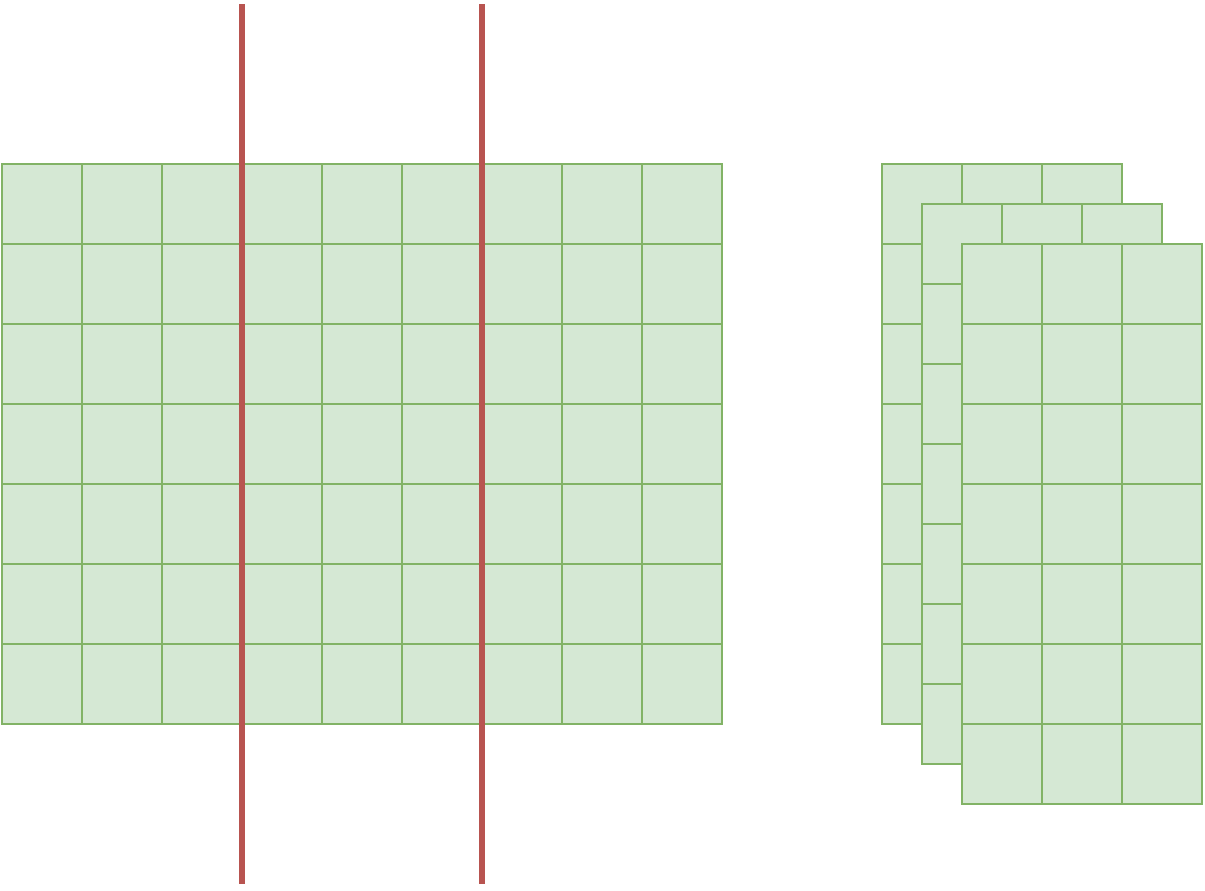 <mxfile version="26.2.2">
  <diagram name="Page-1" id="ZduJSD73S138K6_emRp_">
    <mxGraphModel dx="1044" dy="1726" grid="1" gridSize="10" guides="1" tooltips="1" connect="1" arrows="1" fold="1" page="1" pageScale="1" pageWidth="850" pageHeight="1100" math="0" shadow="0">
      <root>
        <mxCell id="0" />
        <mxCell id="1" parent="0" />
        <mxCell id="lZ6jSgnVuy1HQUr3JMu_-32" value="" style="rounded=0;whiteSpace=wrap;html=1;fillColor=#d5e8d4;strokeColor=#82b366;" parent="1" vertex="1">
          <mxGeometry x="280" y="80" width="40" height="40" as="geometry" />
        </mxCell>
        <mxCell id="lZ6jSgnVuy1HQUr3JMu_-33" value="" style="rounded=0;whiteSpace=wrap;html=1;fillColor=#d5e8d4;strokeColor=#82b366;" parent="1" vertex="1">
          <mxGeometry x="320" y="80" width="40" height="40" as="geometry" />
        </mxCell>
        <mxCell id="lZ6jSgnVuy1HQUr3JMu_-34" value="" style="rounded=0;whiteSpace=wrap;html=1;fillColor=#d5e8d4;strokeColor=#82b366;" parent="1" vertex="1">
          <mxGeometry x="360" y="80" width="40" height="40" as="geometry" />
        </mxCell>
        <mxCell id="lZ6jSgnVuy1HQUr3JMu_-61" value="" style="rounded=0;whiteSpace=wrap;html=1;fillColor=#d5e8d4;strokeColor=#82b366;" parent="1" vertex="1">
          <mxGeometry x="400" y="80" width="40" height="40" as="geometry" />
        </mxCell>
        <mxCell id="lZ6jSgnVuy1HQUr3JMu_-62" value="" style="rounded=0;whiteSpace=wrap;html=1;fillColor=#d5e8d4;strokeColor=#82b366;" parent="1" vertex="1">
          <mxGeometry x="440" y="80" width="40" height="40" as="geometry" />
        </mxCell>
        <mxCell id="lZ6jSgnVuy1HQUr3JMu_-63" value="" style="rounded=0;whiteSpace=wrap;html=1;fillColor=#d5e8d4;strokeColor=#82b366;" parent="1" vertex="1">
          <mxGeometry x="480" y="80" width="40" height="40" as="geometry" />
        </mxCell>
        <mxCell id="lZ6jSgnVuy1HQUr3JMu_-90" value="" style="rounded=0;whiteSpace=wrap;html=1;fillColor=#d5e8d4;strokeColor=#82b366;" parent="1" vertex="1">
          <mxGeometry x="520" y="80" width="40" height="40" as="geometry" />
        </mxCell>
        <mxCell id="lZ6jSgnVuy1HQUr3JMu_-91" value="" style="rounded=0;whiteSpace=wrap;html=1;fillColor=#d5e8d4;strokeColor=#82b366;" parent="1" vertex="1">
          <mxGeometry x="560" y="80" width="40" height="40" as="geometry" />
        </mxCell>
        <mxCell id="lZ6jSgnVuy1HQUr3JMu_-92" value="" style="rounded=0;whiteSpace=wrap;html=1;fillColor=#d5e8d4;strokeColor=#82b366;" parent="1" vertex="1">
          <mxGeometry x="600" y="80" width="40" height="40" as="geometry" />
        </mxCell>
        <mxCell id="lZ6jSgnVuy1HQUr3JMu_-93" value="" style="rounded=0;whiteSpace=wrap;html=1;fillColor=#d5e8d4;strokeColor=#82b366;" parent="1" vertex="1">
          <mxGeometry x="280" y="120" width="40" height="40" as="geometry" />
        </mxCell>
        <mxCell id="lZ6jSgnVuy1HQUr3JMu_-94" value="" style="rounded=0;whiteSpace=wrap;html=1;fillColor=#d5e8d4;strokeColor=#82b366;" parent="1" vertex="1">
          <mxGeometry x="320" y="120" width="40" height="40" as="geometry" />
        </mxCell>
        <mxCell id="lZ6jSgnVuy1HQUr3JMu_-95" value="" style="rounded=0;whiteSpace=wrap;html=1;fillColor=#d5e8d4;strokeColor=#82b366;" parent="1" vertex="1">
          <mxGeometry x="360" y="120" width="40" height="40" as="geometry" />
        </mxCell>
        <mxCell id="lZ6jSgnVuy1HQUr3JMu_-96" value="" style="rounded=0;whiteSpace=wrap;html=1;fillColor=#d5e8d4;strokeColor=#82b366;" parent="1" vertex="1">
          <mxGeometry x="400" y="120" width="40" height="40" as="geometry" />
        </mxCell>
        <mxCell id="lZ6jSgnVuy1HQUr3JMu_-97" value="" style="rounded=0;whiteSpace=wrap;html=1;fillColor=#d5e8d4;strokeColor=#82b366;" parent="1" vertex="1">
          <mxGeometry x="440" y="120" width="40" height="40" as="geometry" />
        </mxCell>
        <mxCell id="lZ6jSgnVuy1HQUr3JMu_-98" value="" style="rounded=0;whiteSpace=wrap;html=1;fillColor=#d5e8d4;strokeColor=#82b366;" parent="1" vertex="1">
          <mxGeometry x="480" y="120" width="40" height="40" as="geometry" />
        </mxCell>
        <mxCell id="lZ6jSgnVuy1HQUr3JMu_-99" value="" style="rounded=0;whiteSpace=wrap;html=1;fillColor=#d5e8d4;strokeColor=#82b366;" parent="1" vertex="1">
          <mxGeometry x="520" y="120" width="40" height="40" as="geometry" />
        </mxCell>
        <mxCell id="lZ6jSgnVuy1HQUr3JMu_-100" value="" style="rounded=0;whiteSpace=wrap;html=1;fillColor=#d5e8d4;strokeColor=#82b366;" parent="1" vertex="1">
          <mxGeometry x="560" y="120" width="40" height="40" as="geometry" />
        </mxCell>
        <mxCell id="lZ6jSgnVuy1HQUr3JMu_-101" value="" style="rounded=0;whiteSpace=wrap;html=1;fillColor=#d5e8d4;strokeColor=#82b366;" parent="1" vertex="1">
          <mxGeometry x="600" y="120" width="40" height="40" as="geometry" />
        </mxCell>
        <mxCell id="lZ6jSgnVuy1HQUr3JMu_-102" value="" style="rounded=0;whiteSpace=wrap;html=1;fillColor=#d5e8d4;strokeColor=#82b366;" parent="1" vertex="1">
          <mxGeometry x="280" y="160" width="40" height="40" as="geometry" />
        </mxCell>
        <mxCell id="lZ6jSgnVuy1HQUr3JMu_-103" value="" style="rounded=0;whiteSpace=wrap;html=1;fillColor=#d5e8d4;strokeColor=#82b366;" parent="1" vertex="1">
          <mxGeometry x="320" y="160" width="40" height="40" as="geometry" />
        </mxCell>
        <mxCell id="lZ6jSgnVuy1HQUr3JMu_-104" value="" style="rounded=0;whiteSpace=wrap;html=1;fillColor=#d5e8d4;strokeColor=#82b366;" parent="1" vertex="1">
          <mxGeometry x="360" y="160" width="40" height="40" as="geometry" />
        </mxCell>
        <mxCell id="lZ6jSgnVuy1HQUr3JMu_-105" value="" style="rounded=0;whiteSpace=wrap;html=1;fillColor=#d5e8d4;strokeColor=#82b366;" parent="1" vertex="1">
          <mxGeometry x="400" y="160" width="40" height="40" as="geometry" />
        </mxCell>
        <mxCell id="lZ6jSgnVuy1HQUr3JMu_-106" value="" style="rounded=0;whiteSpace=wrap;html=1;fillColor=#d5e8d4;strokeColor=#82b366;" parent="1" vertex="1">
          <mxGeometry x="440" y="160" width="40" height="40" as="geometry" />
        </mxCell>
        <mxCell id="lZ6jSgnVuy1HQUr3JMu_-107" value="" style="rounded=0;whiteSpace=wrap;html=1;fillColor=#d5e8d4;strokeColor=#82b366;" parent="1" vertex="1">
          <mxGeometry x="480" y="160" width="40" height="40" as="geometry" />
        </mxCell>
        <mxCell id="lZ6jSgnVuy1HQUr3JMu_-108" value="" style="rounded=0;whiteSpace=wrap;html=1;fillColor=#d5e8d4;strokeColor=#82b366;" parent="1" vertex="1">
          <mxGeometry x="520" y="160" width="40" height="40" as="geometry" />
        </mxCell>
        <mxCell id="lZ6jSgnVuy1HQUr3JMu_-109" value="" style="rounded=0;whiteSpace=wrap;html=1;fillColor=#d5e8d4;strokeColor=#82b366;" parent="1" vertex="1">
          <mxGeometry x="560" y="160" width="40" height="40" as="geometry" />
        </mxCell>
        <mxCell id="lZ6jSgnVuy1HQUr3JMu_-110" value="" style="rounded=0;whiteSpace=wrap;html=1;fillColor=#d5e8d4;strokeColor=#82b366;" parent="1" vertex="1">
          <mxGeometry x="600" y="160" width="40" height="40" as="geometry" />
        </mxCell>
        <mxCell id="lZ6jSgnVuy1HQUr3JMu_-111" value="" style="rounded=0;whiteSpace=wrap;html=1;fillColor=#d5e8d4;strokeColor=#82b366;" parent="1" vertex="1">
          <mxGeometry x="280" y="200" width="40" height="40" as="geometry" />
        </mxCell>
        <mxCell id="lZ6jSgnVuy1HQUr3JMu_-112" value="" style="rounded=0;whiteSpace=wrap;html=1;fillColor=#d5e8d4;strokeColor=#82b366;" parent="1" vertex="1">
          <mxGeometry x="320" y="200" width="40" height="40" as="geometry" />
        </mxCell>
        <mxCell id="lZ6jSgnVuy1HQUr3JMu_-113" value="" style="rounded=0;whiteSpace=wrap;html=1;fillColor=#d5e8d4;strokeColor=#82b366;" parent="1" vertex="1">
          <mxGeometry x="360" y="200" width="40" height="40" as="geometry" />
        </mxCell>
        <mxCell id="lZ6jSgnVuy1HQUr3JMu_-114" value="" style="rounded=0;whiteSpace=wrap;html=1;fillColor=#d5e8d4;strokeColor=#82b366;" parent="1" vertex="1">
          <mxGeometry x="400" y="200" width="40" height="40" as="geometry" />
        </mxCell>
        <mxCell id="lZ6jSgnVuy1HQUr3JMu_-115" value="" style="rounded=0;whiteSpace=wrap;html=1;fillColor=#d5e8d4;strokeColor=#82b366;" parent="1" vertex="1">
          <mxGeometry x="440" y="200" width="40" height="40" as="geometry" />
        </mxCell>
        <mxCell id="lZ6jSgnVuy1HQUr3JMu_-116" value="" style="rounded=0;whiteSpace=wrap;html=1;fillColor=#d5e8d4;strokeColor=#82b366;" parent="1" vertex="1">
          <mxGeometry x="480" y="200" width="40" height="40" as="geometry" />
        </mxCell>
        <mxCell id="lZ6jSgnVuy1HQUr3JMu_-117" value="" style="rounded=0;whiteSpace=wrap;html=1;fillColor=#d5e8d4;strokeColor=#82b366;" parent="1" vertex="1">
          <mxGeometry x="520" y="200" width="40" height="40" as="geometry" />
        </mxCell>
        <mxCell id="lZ6jSgnVuy1HQUr3JMu_-118" value="" style="rounded=0;whiteSpace=wrap;html=1;fillColor=#d5e8d4;strokeColor=#82b366;" parent="1" vertex="1">
          <mxGeometry x="560" y="200" width="40" height="40" as="geometry" />
        </mxCell>
        <mxCell id="lZ6jSgnVuy1HQUr3JMu_-119" value="" style="rounded=0;whiteSpace=wrap;html=1;fillColor=#d5e8d4;strokeColor=#82b366;" parent="1" vertex="1">
          <mxGeometry x="600" y="200" width="40" height="40" as="geometry" />
        </mxCell>
        <mxCell id="lZ6jSgnVuy1HQUr3JMu_-156" value="" style="rounded=0;whiteSpace=wrap;html=1;fillColor=#d5e8d4;strokeColor=#82b366;" parent="1" vertex="1">
          <mxGeometry x="280" y="240" width="40" height="40" as="geometry" />
        </mxCell>
        <mxCell id="lZ6jSgnVuy1HQUr3JMu_-157" value="" style="rounded=0;whiteSpace=wrap;html=1;fillColor=#d5e8d4;strokeColor=#82b366;" parent="1" vertex="1">
          <mxGeometry x="320" y="240" width="40" height="40" as="geometry" />
        </mxCell>
        <mxCell id="lZ6jSgnVuy1HQUr3JMu_-158" value="" style="rounded=0;whiteSpace=wrap;html=1;fillColor=#d5e8d4;strokeColor=#82b366;" parent="1" vertex="1">
          <mxGeometry x="360" y="240" width="40" height="40" as="geometry" />
        </mxCell>
        <mxCell id="lZ6jSgnVuy1HQUr3JMu_-159" value="" style="rounded=0;whiteSpace=wrap;html=1;fillColor=#d5e8d4;strokeColor=#82b366;" parent="1" vertex="1">
          <mxGeometry x="400" y="240" width="40" height="40" as="geometry" />
        </mxCell>
        <mxCell id="lZ6jSgnVuy1HQUr3JMu_-160" value="" style="rounded=0;whiteSpace=wrap;html=1;fillColor=#d5e8d4;strokeColor=#82b366;" parent="1" vertex="1">
          <mxGeometry x="440" y="240" width="40" height="40" as="geometry" />
        </mxCell>
        <mxCell id="lZ6jSgnVuy1HQUr3JMu_-161" value="" style="rounded=0;whiteSpace=wrap;html=1;fillColor=#d5e8d4;strokeColor=#82b366;" parent="1" vertex="1">
          <mxGeometry x="480" y="240" width="40" height="40" as="geometry" />
        </mxCell>
        <mxCell id="lZ6jSgnVuy1HQUr3JMu_-162" value="" style="rounded=0;whiteSpace=wrap;html=1;fillColor=#d5e8d4;strokeColor=#82b366;" parent="1" vertex="1">
          <mxGeometry x="520" y="240" width="40" height="40" as="geometry" />
        </mxCell>
        <mxCell id="lZ6jSgnVuy1HQUr3JMu_-163" value="" style="rounded=0;whiteSpace=wrap;html=1;fillColor=#d5e8d4;strokeColor=#82b366;" parent="1" vertex="1">
          <mxGeometry x="560" y="240" width="40" height="40" as="geometry" />
        </mxCell>
        <mxCell id="lZ6jSgnVuy1HQUr3JMu_-164" value="" style="rounded=0;whiteSpace=wrap;html=1;fillColor=#d5e8d4;strokeColor=#82b366;" parent="1" vertex="1">
          <mxGeometry x="600" y="240" width="40" height="40" as="geometry" />
        </mxCell>
        <mxCell id="lZ6jSgnVuy1HQUr3JMu_-165" value="" style="rounded=0;whiteSpace=wrap;html=1;fillColor=#d5e8d4;strokeColor=#82b366;" parent="1" vertex="1">
          <mxGeometry x="280" y="280" width="40" height="40" as="geometry" />
        </mxCell>
        <mxCell id="lZ6jSgnVuy1HQUr3JMu_-166" value="" style="rounded=0;whiteSpace=wrap;html=1;fillColor=#d5e8d4;strokeColor=#82b366;" parent="1" vertex="1">
          <mxGeometry x="320" y="280" width="40" height="40" as="geometry" />
        </mxCell>
        <mxCell id="lZ6jSgnVuy1HQUr3JMu_-167" value="" style="rounded=0;whiteSpace=wrap;html=1;fillColor=#d5e8d4;strokeColor=#82b366;" parent="1" vertex="1">
          <mxGeometry x="360" y="280" width="40" height="40" as="geometry" />
        </mxCell>
        <mxCell id="lZ6jSgnVuy1HQUr3JMu_-168" value="" style="rounded=0;whiteSpace=wrap;html=1;fillColor=#d5e8d4;strokeColor=#82b366;" parent="1" vertex="1">
          <mxGeometry x="400" y="280" width="40" height="40" as="geometry" />
        </mxCell>
        <mxCell id="lZ6jSgnVuy1HQUr3JMu_-169" value="" style="rounded=0;whiteSpace=wrap;html=1;fillColor=#d5e8d4;strokeColor=#82b366;" parent="1" vertex="1">
          <mxGeometry x="440" y="280" width="40" height="40" as="geometry" />
        </mxCell>
        <mxCell id="lZ6jSgnVuy1HQUr3JMu_-170" value="" style="rounded=0;whiteSpace=wrap;html=1;fillColor=#d5e8d4;strokeColor=#82b366;" parent="1" vertex="1">
          <mxGeometry x="480" y="280" width="40" height="40" as="geometry" />
        </mxCell>
        <mxCell id="lZ6jSgnVuy1HQUr3JMu_-171" value="" style="rounded=0;whiteSpace=wrap;html=1;fillColor=#d5e8d4;strokeColor=#82b366;" parent="1" vertex="1">
          <mxGeometry x="520" y="280" width="40" height="40" as="geometry" />
        </mxCell>
        <mxCell id="lZ6jSgnVuy1HQUr3JMu_-172" value="" style="rounded=0;whiteSpace=wrap;html=1;fillColor=#d5e8d4;strokeColor=#82b366;" parent="1" vertex="1">
          <mxGeometry x="560" y="280" width="40" height="40" as="geometry" />
        </mxCell>
        <mxCell id="lZ6jSgnVuy1HQUr3JMu_-173" value="" style="rounded=0;whiteSpace=wrap;html=1;fillColor=#d5e8d4;strokeColor=#82b366;" parent="1" vertex="1">
          <mxGeometry x="600" y="280" width="40" height="40" as="geometry" />
        </mxCell>
        <mxCell id="lZ6jSgnVuy1HQUr3JMu_-174" value="" style="rounded=0;whiteSpace=wrap;html=1;fillColor=#d5e8d4;strokeColor=#82b366;" parent="1" vertex="1">
          <mxGeometry x="280" y="320" width="40" height="40" as="geometry" />
        </mxCell>
        <mxCell id="lZ6jSgnVuy1HQUr3JMu_-175" value="" style="rounded=0;whiteSpace=wrap;html=1;fillColor=#d5e8d4;strokeColor=#82b366;" parent="1" vertex="1">
          <mxGeometry x="320" y="320" width="40" height="40" as="geometry" />
        </mxCell>
        <mxCell id="lZ6jSgnVuy1HQUr3JMu_-176" value="" style="rounded=0;whiteSpace=wrap;html=1;fillColor=#d5e8d4;strokeColor=#82b366;" parent="1" vertex="1">
          <mxGeometry x="360" y="320" width="40" height="40" as="geometry" />
        </mxCell>
        <mxCell id="lZ6jSgnVuy1HQUr3JMu_-177" value="" style="rounded=0;whiteSpace=wrap;html=1;fillColor=#d5e8d4;strokeColor=#82b366;" parent="1" vertex="1">
          <mxGeometry x="400" y="320" width="40" height="40" as="geometry" />
        </mxCell>
        <mxCell id="lZ6jSgnVuy1HQUr3JMu_-178" value="" style="rounded=0;whiteSpace=wrap;html=1;fillColor=#d5e8d4;strokeColor=#82b366;" parent="1" vertex="1">
          <mxGeometry x="440" y="320" width="40" height="40" as="geometry" />
        </mxCell>
        <mxCell id="lZ6jSgnVuy1HQUr3JMu_-179" value="" style="rounded=0;whiteSpace=wrap;html=1;fillColor=#d5e8d4;strokeColor=#82b366;" parent="1" vertex="1">
          <mxGeometry x="480" y="320" width="40" height="40" as="geometry" />
        </mxCell>
        <mxCell id="lZ6jSgnVuy1HQUr3JMu_-180" value="" style="rounded=0;whiteSpace=wrap;html=1;fillColor=#d5e8d4;strokeColor=#82b366;" parent="1" vertex="1">
          <mxGeometry x="520" y="320" width="40" height="40" as="geometry" />
        </mxCell>
        <mxCell id="lZ6jSgnVuy1HQUr3JMu_-181" value="" style="rounded=0;whiteSpace=wrap;html=1;fillColor=#d5e8d4;strokeColor=#82b366;" parent="1" vertex="1">
          <mxGeometry x="560" y="320" width="40" height="40" as="geometry" />
        </mxCell>
        <mxCell id="lZ6jSgnVuy1HQUr3JMu_-182" value="" style="rounded=0;whiteSpace=wrap;html=1;fillColor=#d5e8d4;strokeColor=#82b366;" parent="1" vertex="1">
          <mxGeometry x="600" y="320" width="40" height="40" as="geometry" />
        </mxCell>
        <mxCell id="_oWtm3LvyHHoC8y_Bjg_-1" value="" style="endArrow=none;html=1;rounded=0;fillColor=#f8cecc;strokeColor=#b85450;strokeWidth=3;" edge="1" parent="1">
          <mxGeometry width="50" height="50" relative="1" as="geometry">
            <mxPoint x="400" y="440" as="sourcePoint" />
            <mxPoint x="400" as="targetPoint" />
          </mxGeometry>
        </mxCell>
        <mxCell id="_oWtm3LvyHHoC8y_Bjg_-2" value="" style="endArrow=none;html=1;rounded=0;fillColor=#f8cecc;strokeColor=#b85450;strokeWidth=3;" edge="1" parent="1">
          <mxGeometry width="50" height="50" relative="1" as="geometry">
            <mxPoint x="520" y="440" as="sourcePoint" />
            <mxPoint x="520" as="targetPoint" />
          </mxGeometry>
        </mxCell>
        <mxCell id="_oWtm3LvyHHoC8y_Bjg_-24" value="" style="group" vertex="1" connectable="0" parent="1">
          <mxGeometry x="720" y="80" width="120" height="280" as="geometry" />
        </mxCell>
        <mxCell id="_oWtm3LvyHHoC8y_Bjg_-3" value="" style="rounded=0;whiteSpace=wrap;html=1;fillColor=#d5e8d4;strokeColor=#82b366;" vertex="1" parent="_oWtm3LvyHHoC8y_Bjg_-24">
          <mxGeometry width="40" height="40" as="geometry" />
        </mxCell>
        <mxCell id="_oWtm3LvyHHoC8y_Bjg_-4" value="" style="rounded=0;whiteSpace=wrap;html=1;fillColor=#d5e8d4;strokeColor=#82b366;" vertex="1" parent="_oWtm3LvyHHoC8y_Bjg_-24">
          <mxGeometry x="40" width="40" height="40" as="geometry" />
        </mxCell>
        <mxCell id="_oWtm3LvyHHoC8y_Bjg_-5" value="" style="rounded=0;whiteSpace=wrap;html=1;fillColor=#d5e8d4;strokeColor=#82b366;" vertex="1" parent="_oWtm3LvyHHoC8y_Bjg_-24">
          <mxGeometry x="80" width="40" height="40" as="geometry" />
        </mxCell>
        <mxCell id="_oWtm3LvyHHoC8y_Bjg_-6" value="" style="rounded=0;whiteSpace=wrap;html=1;fillColor=#d5e8d4;strokeColor=#82b366;" vertex="1" parent="_oWtm3LvyHHoC8y_Bjg_-24">
          <mxGeometry y="40" width="40" height="40" as="geometry" />
        </mxCell>
        <mxCell id="_oWtm3LvyHHoC8y_Bjg_-7" value="" style="rounded=0;whiteSpace=wrap;html=1;fillColor=#d5e8d4;strokeColor=#82b366;" vertex="1" parent="_oWtm3LvyHHoC8y_Bjg_-24">
          <mxGeometry x="40" y="40" width="40" height="40" as="geometry" />
        </mxCell>
        <mxCell id="_oWtm3LvyHHoC8y_Bjg_-8" value="" style="rounded=0;whiteSpace=wrap;html=1;fillColor=#d5e8d4;strokeColor=#82b366;" vertex="1" parent="_oWtm3LvyHHoC8y_Bjg_-24">
          <mxGeometry x="80" y="40" width="40" height="40" as="geometry" />
        </mxCell>
        <mxCell id="_oWtm3LvyHHoC8y_Bjg_-9" value="" style="rounded=0;whiteSpace=wrap;html=1;fillColor=#d5e8d4;strokeColor=#82b366;" vertex="1" parent="_oWtm3LvyHHoC8y_Bjg_-24">
          <mxGeometry y="80" width="40" height="40" as="geometry" />
        </mxCell>
        <mxCell id="_oWtm3LvyHHoC8y_Bjg_-10" value="" style="rounded=0;whiteSpace=wrap;html=1;fillColor=#d5e8d4;strokeColor=#82b366;" vertex="1" parent="_oWtm3LvyHHoC8y_Bjg_-24">
          <mxGeometry x="40" y="80" width="40" height="40" as="geometry" />
        </mxCell>
        <mxCell id="_oWtm3LvyHHoC8y_Bjg_-11" value="" style="rounded=0;whiteSpace=wrap;html=1;fillColor=#d5e8d4;strokeColor=#82b366;" vertex="1" parent="_oWtm3LvyHHoC8y_Bjg_-24">
          <mxGeometry x="80" y="80" width="40" height="40" as="geometry" />
        </mxCell>
        <mxCell id="_oWtm3LvyHHoC8y_Bjg_-12" value="" style="rounded=0;whiteSpace=wrap;html=1;fillColor=#d5e8d4;strokeColor=#82b366;" vertex="1" parent="_oWtm3LvyHHoC8y_Bjg_-24">
          <mxGeometry y="120" width="40" height="40" as="geometry" />
        </mxCell>
        <mxCell id="_oWtm3LvyHHoC8y_Bjg_-13" value="" style="rounded=0;whiteSpace=wrap;html=1;fillColor=#d5e8d4;strokeColor=#82b366;" vertex="1" parent="_oWtm3LvyHHoC8y_Bjg_-24">
          <mxGeometry x="40" y="120" width="40" height="40" as="geometry" />
        </mxCell>
        <mxCell id="_oWtm3LvyHHoC8y_Bjg_-14" value="" style="rounded=0;whiteSpace=wrap;html=1;fillColor=#d5e8d4;strokeColor=#82b366;" vertex="1" parent="_oWtm3LvyHHoC8y_Bjg_-24">
          <mxGeometry x="80" y="120" width="40" height="40" as="geometry" />
        </mxCell>
        <mxCell id="_oWtm3LvyHHoC8y_Bjg_-15" value="" style="rounded=0;whiteSpace=wrap;html=1;fillColor=#d5e8d4;strokeColor=#82b366;" vertex="1" parent="_oWtm3LvyHHoC8y_Bjg_-24">
          <mxGeometry y="160" width="40" height="40" as="geometry" />
        </mxCell>
        <mxCell id="_oWtm3LvyHHoC8y_Bjg_-16" value="" style="rounded=0;whiteSpace=wrap;html=1;fillColor=#d5e8d4;strokeColor=#82b366;" vertex="1" parent="_oWtm3LvyHHoC8y_Bjg_-24">
          <mxGeometry x="40" y="160" width="40" height="40" as="geometry" />
        </mxCell>
        <mxCell id="_oWtm3LvyHHoC8y_Bjg_-17" value="" style="rounded=0;whiteSpace=wrap;html=1;fillColor=#d5e8d4;strokeColor=#82b366;" vertex="1" parent="_oWtm3LvyHHoC8y_Bjg_-24">
          <mxGeometry x="80" y="160" width="40" height="40" as="geometry" />
        </mxCell>
        <mxCell id="_oWtm3LvyHHoC8y_Bjg_-18" value="" style="rounded=0;whiteSpace=wrap;html=1;fillColor=#d5e8d4;strokeColor=#82b366;" vertex="1" parent="_oWtm3LvyHHoC8y_Bjg_-24">
          <mxGeometry y="200" width="40" height="40" as="geometry" />
        </mxCell>
        <mxCell id="_oWtm3LvyHHoC8y_Bjg_-19" value="" style="rounded=0;whiteSpace=wrap;html=1;fillColor=#d5e8d4;strokeColor=#82b366;" vertex="1" parent="_oWtm3LvyHHoC8y_Bjg_-24">
          <mxGeometry x="40" y="200" width="40" height="40" as="geometry" />
        </mxCell>
        <mxCell id="_oWtm3LvyHHoC8y_Bjg_-20" value="" style="rounded=0;whiteSpace=wrap;html=1;fillColor=#d5e8d4;strokeColor=#82b366;" vertex="1" parent="_oWtm3LvyHHoC8y_Bjg_-24">
          <mxGeometry x="80" y="200" width="40" height="40" as="geometry" />
        </mxCell>
        <mxCell id="_oWtm3LvyHHoC8y_Bjg_-21" value="" style="rounded=0;whiteSpace=wrap;html=1;fillColor=#d5e8d4;strokeColor=#82b366;" vertex="1" parent="_oWtm3LvyHHoC8y_Bjg_-24">
          <mxGeometry y="240" width="40" height="40" as="geometry" />
        </mxCell>
        <mxCell id="_oWtm3LvyHHoC8y_Bjg_-22" value="" style="rounded=0;whiteSpace=wrap;html=1;fillColor=#d5e8d4;strokeColor=#82b366;" vertex="1" parent="_oWtm3LvyHHoC8y_Bjg_-24">
          <mxGeometry x="40" y="240" width="40" height="40" as="geometry" />
        </mxCell>
        <mxCell id="_oWtm3LvyHHoC8y_Bjg_-23" value="" style="rounded=0;whiteSpace=wrap;html=1;fillColor=#d5e8d4;strokeColor=#82b366;" vertex="1" parent="_oWtm3LvyHHoC8y_Bjg_-24">
          <mxGeometry x="80" y="240" width="40" height="40" as="geometry" />
        </mxCell>
        <mxCell id="_oWtm3LvyHHoC8y_Bjg_-69" value="" style="group" vertex="1" connectable="0" parent="1">
          <mxGeometry x="740" y="100" width="120" height="280" as="geometry" />
        </mxCell>
        <mxCell id="_oWtm3LvyHHoC8y_Bjg_-70" value="" style="rounded=0;whiteSpace=wrap;html=1;fillColor=#d5e8d4;strokeColor=#82b366;" vertex="1" parent="_oWtm3LvyHHoC8y_Bjg_-69">
          <mxGeometry width="40" height="40" as="geometry" />
        </mxCell>
        <mxCell id="_oWtm3LvyHHoC8y_Bjg_-71" value="" style="rounded=0;whiteSpace=wrap;html=1;fillColor=#d5e8d4;strokeColor=#82b366;" vertex="1" parent="_oWtm3LvyHHoC8y_Bjg_-69">
          <mxGeometry x="40" width="40" height="40" as="geometry" />
        </mxCell>
        <mxCell id="_oWtm3LvyHHoC8y_Bjg_-72" value="" style="rounded=0;whiteSpace=wrap;html=1;fillColor=#d5e8d4;strokeColor=#82b366;" vertex="1" parent="_oWtm3LvyHHoC8y_Bjg_-69">
          <mxGeometry x="80" width="40" height="40" as="geometry" />
        </mxCell>
        <mxCell id="_oWtm3LvyHHoC8y_Bjg_-73" value="" style="rounded=0;whiteSpace=wrap;html=1;fillColor=#d5e8d4;strokeColor=#82b366;" vertex="1" parent="_oWtm3LvyHHoC8y_Bjg_-69">
          <mxGeometry y="40" width="40" height="40" as="geometry" />
        </mxCell>
        <mxCell id="_oWtm3LvyHHoC8y_Bjg_-74" value="" style="rounded=0;whiteSpace=wrap;html=1;fillColor=#d5e8d4;strokeColor=#82b366;" vertex="1" parent="_oWtm3LvyHHoC8y_Bjg_-69">
          <mxGeometry x="40" y="40" width="40" height="40" as="geometry" />
        </mxCell>
        <mxCell id="_oWtm3LvyHHoC8y_Bjg_-75" value="" style="rounded=0;whiteSpace=wrap;html=1;fillColor=#d5e8d4;strokeColor=#82b366;" vertex="1" parent="_oWtm3LvyHHoC8y_Bjg_-69">
          <mxGeometry x="80" y="40" width="40" height="40" as="geometry" />
        </mxCell>
        <mxCell id="_oWtm3LvyHHoC8y_Bjg_-76" value="" style="rounded=0;whiteSpace=wrap;html=1;fillColor=#d5e8d4;strokeColor=#82b366;" vertex="1" parent="_oWtm3LvyHHoC8y_Bjg_-69">
          <mxGeometry y="80" width="40" height="40" as="geometry" />
        </mxCell>
        <mxCell id="_oWtm3LvyHHoC8y_Bjg_-77" value="" style="rounded=0;whiteSpace=wrap;html=1;fillColor=#d5e8d4;strokeColor=#82b366;" vertex="1" parent="_oWtm3LvyHHoC8y_Bjg_-69">
          <mxGeometry x="40" y="80" width="40" height="40" as="geometry" />
        </mxCell>
        <mxCell id="_oWtm3LvyHHoC8y_Bjg_-78" value="" style="rounded=0;whiteSpace=wrap;html=1;fillColor=#d5e8d4;strokeColor=#82b366;" vertex="1" parent="_oWtm3LvyHHoC8y_Bjg_-69">
          <mxGeometry x="80" y="80" width="40" height="40" as="geometry" />
        </mxCell>
        <mxCell id="_oWtm3LvyHHoC8y_Bjg_-79" value="" style="rounded=0;whiteSpace=wrap;html=1;fillColor=#d5e8d4;strokeColor=#82b366;" vertex="1" parent="_oWtm3LvyHHoC8y_Bjg_-69">
          <mxGeometry y="120" width="40" height="40" as="geometry" />
        </mxCell>
        <mxCell id="_oWtm3LvyHHoC8y_Bjg_-80" value="" style="rounded=0;whiteSpace=wrap;html=1;fillColor=#d5e8d4;strokeColor=#82b366;" vertex="1" parent="_oWtm3LvyHHoC8y_Bjg_-69">
          <mxGeometry x="40" y="120" width="40" height="40" as="geometry" />
        </mxCell>
        <mxCell id="_oWtm3LvyHHoC8y_Bjg_-81" value="" style="rounded=0;whiteSpace=wrap;html=1;fillColor=#d5e8d4;strokeColor=#82b366;" vertex="1" parent="_oWtm3LvyHHoC8y_Bjg_-69">
          <mxGeometry x="80" y="120" width="40" height="40" as="geometry" />
        </mxCell>
        <mxCell id="_oWtm3LvyHHoC8y_Bjg_-82" value="" style="rounded=0;whiteSpace=wrap;html=1;fillColor=#d5e8d4;strokeColor=#82b366;" vertex="1" parent="_oWtm3LvyHHoC8y_Bjg_-69">
          <mxGeometry y="160" width="40" height="40" as="geometry" />
        </mxCell>
        <mxCell id="_oWtm3LvyHHoC8y_Bjg_-83" value="" style="rounded=0;whiteSpace=wrap;html=1;fillColor=#d5e8d4;strokeColor=#82b366;" vertex="1" parent="_oWtm3LvyHHoC8y_Bjg_-69">
          <mxGeometry x="40" y="160" width="40" height="40" as="geometry" />
        </mxCell>
        <mxCell id="_oWtm3LvyHHoC8y_Bjg_-84" value="" style="rounded=0;whiteSpace=wrap;html=1;fillColor=#d5e8d4;strokeColor=#82b366;" vertex="1" parent="_oWtm3LvyHHoC8y_Bjg_-69">
          <mxGeometry x="80" y="160" width="40" height="40" as="geometry" />
        </mxCell>
        <mxCell id="_oWtm3LvyHHoC8y_Bjg_-85" value="" style="rounded=0;whiteSpace=wrap;html=1;fillColor=#d5e8d4;strokeColor=#82b366;" vertex="1" parent="_oWtm3LvyHHoC8y_Bjg_-69">
          <mxGeometry y="200" width="40" height="40" as="geometry" />
        </mxCell>
        <mxCell id="_oWtm3LvyHHoC8y_Bjg_-86" value="" style="rounded=0;whiteSpace=wrap;html=1;fillColor=#d5e8d4;strokeColor=#82b366;" vertex="1" parent="_oWtm3LvyHHoC8y_Bjg_-69">
          <mxGeometry x="40" y="200" width="40" height="40" as="geometry" />
        </mxCell>
        <mxCell id="_oWtm3LvyHHoC8y_Bjg_-87" value="" style="rounded=0;whiteSpace=wrap;html=1;fillColor=#d5e8d4;strokeColor=#82b366;" vertex="1" parent="_oWtm3LvyHHoC8y_Bjg_-69">
          <mxGeometry x="80" y="200" width="40" height="40" as="geometry" />
        </mxCell>
        <mxCell id="_oWtm3LvyHHoC8y_Bjg_-88" value="" style="rounded=0;whiteSpace=wrap;html=1;fillColor=#d5e8d4;strokeColor=#82b366;" vertex="1" parent="_oWtm3LvyHHoC8y_Bjg_-69">
          <mxGeometry y="240" width="40" height="40" as="geometry" />
        </mxCell>
        <mxCell id="_oWtm3LvyHHoC8y_Bjg_-89" value="" style="rounded=0;whiteSpace=wrap;html=1;fillColor=#d5e8d4;strokeColor=#82b366;" vertex="1" parent="_oWtm3LvyHHoC8y_Bjg_-69">
          <mxGeometry x="40" y="240" width="40" height="40" as="geometry" />
        </mxCell>
        <mxCell id="_oWtm3LvyHHoC8y_Bjg_-90" value="" style="rounded=0;whiteSpace=wrap;html=1;fillColor=#d5e8d4;strokeColor=#82b366;" vertex="1" parent="_oWtm3LvyHHoC8y_Bjg_-69">
          <mxGeometry x="80" y="240" width="40" height="40" as="geometry" />
        </mxCell>
        <mxCell id="_oWtm3LvyHHoC8y_Bjg_-91" value="" style="group" vertex="1" connectable="0" parent="1">
          <mxGeometry x="740" y="100" width="120" height="280" as="geometry" />
        </mxCell>
        <mxCell id="_oWtm3LvyHHoC8y_Bjg_-92" value="" style="rounded=0;whiteSpace=wrap;html=1;fillColor=#d5e8d4;strokeColor=#82b366;" vertex="1" parent="_oWtm3LvyHHoC8y_Bjg_-91">
          <mxGeometry width="40" height="40" as="geometry" />
        </mxCell>
        <mxCell id="_oWtm3LvyHHoC8y_Bjg_-93" value="" style="rounded=0;whiteSpace=wrap;html=1;fillColor=#d5e8d4;strokeColor=#82b366;" vertex="1" parent="_oWtm3LvyHHoC8y_Bjg_-91">
          <mxGeometry x="40" width="40" height="40" as="geometry" />
        </mxCell>
        <mxCell id="_oWtm3LvyHHoC8y_Bjg_-94" value="" style="rounded=0;whiteSpace=wrap;html=1;fillColor=#d5e8d4;strokeColor=#82b366;" vertex="1" parent="_oWtm3LvyHHoC8y_Bjg_-91">
          <mxGeometry x="80" width="40" height="40" as="geometry" />
        </mxCell>
        <mxCell id="_oWtm3LvyHHoC8y_Bjg_-95" value="" style="rounded=0;whiteSpace=wrap;html=1;fillColor=#d5e8d4;strokeColor=#82b366;" vertex="1" parent="_oWtm3LvyHHoC8y_Bjg_-91">
          <mxGeometry y="40" width="40" height="40" as="geometry" />
        </mxCell>
        <mxCell id="_oWtm3LvyHHoC8y_Bjg_-96" value="" style="rounded=0;whiteSpace=wrap;html=1;fillColor=#d5e8d4;strokeColor=#82b366;" vertex="1" parent="_oWtm3LvyHHoC8y_Bjg_-91">
          <mxGeometry x="40" y="40" width="40" height="40" as="geometry" />
        </mxCell>
        <mxCell id="_oWtm3LvyHHoC8y_Bjg_-97" value="" style="rounded=0;whiteSpace=wrap;html=1;fillColor=#d5e8d4;strokeColor=#82b366;" vertex="1" parent="_oWtm3LvyHHoC8y_Bjg_-91">
          <mxGeometry x="80" y="40" width="40" height="40" as="geometry" />
        </mxCell>
        <mxCell id="_oWtm3LvyHHoC8y_Bjg_-98" value="" style="rounded=0;whiteSpace=wrap;html=1;fillColor=#d5e8d4;strokeColor=#82b366;" vertex="1" parent="_oWtm3LvyHHoC8y_Bjg_-91">
          <mxGeometry y="80" width="40" height="40" as="geometry" />
        </mxCell>
        <mxCell id="_oWtm3LvyHHoC8y_Bjg_-99" value="" style="rounded=0;whiteSpace=wrap;html=1;fillColor=#d5e8d4;strokeColor=#82b366;" vertex="1" parent="_oWtm3LvyHHoC8y_Bjg_-91">
          <mxGeometry x="40" y="80" width="40" height="40" as="geometry" />
        </mxCell>
        <mxCell id="_oWtm3LvyHHoC8y_Bjg_-100" value="" style="rounded=0;whiteSpace=wrap;html=1;fillColor=#d5e8d4;strokeColor=#82b366;" vertex="1" parent="_oWtm3LvyHHoC8y_Bjg_-91">
          <mxGeometry x="80" y="80" width="40" height="40" as="geometry" />
        </mxCell>
        <mxCell id="_oWtm3LvyHHoC8y_Bjg_-101" value="" style="rounded=0;whiteSpace=wrap;html=1;fillColor=#d5e8d4;strokeColor=#82b366;" vertex="1" parent="_oWtm3LvyHHoC8y_Bjg_-91">
          <mxGeometry y="120" width="40" height="40" as="geometry" />
        </mxCell>
        <mxCell id="_oWtm3LvyHHoC8y_Bjg_-102" value="" style="rounded=0;whiteSpace=wrap;html=1;fillColor=#d5e8d4;strokeColor=#82b366;" vertex="1" parent="_oWtm3LvyHHoC8y_Bjg_-91">
          <mxGeometry x="40" y="120" width="40" height="40" as="geometry" />
        </mxCell>
        <mxCell id="_oWtm3LvyHHoC8y_Bjg_-103" value="" style="rounded=0;whiteSpace=wrap;html=1;fillColor=#d5e8d4;strokeColor=#82b366;" vertex="1" parent="_oWtm3LvyHHoC8y_Bjg_-91">
          <mxGeometry x="80" y="120" width="40" height="40" as="geometry" />
        </mxCell>
        <mxCell id="_oWtm3LvyHHoC8y_Bjg_-104" value="" style="rounded=0;whiteSpace=wrap;html=1;fillColor=#d5e8d4;strokeColor=#82b366;" vertex="1" parent="_oWtm3LvyHHoC8y_Bjg_-91">
          <mxGeometry y="160" width="40" height="40" as="geometry" />
        </mxCell>
        <mxCell id="_oWtm3LvyHHoC8y_Bjg_-105" value="" style="rounded=0;whiteSpace=wrap;html=1;fillColor=#d5e8d4;strokeColor=#82b366;" vertex="1" parent="_oWtm3LvyHHoC8y_Bjg_-91">
          <mxGeometry x="40" y="160" width="40" height="40" as="geometry" />
        </mxCell>
        <mxCell id="_oWtm3LvyHHoC8y_Bjg_-106" value="" style="rounded=0;whiteSpace=wrap;html=1;fillColor=#d5e8d4;strokeColor=#82b366;" vertex="1" parent="_oWtm3LvyHHoC8y_Bjg_-91">
          <mxGeometry x="80" y="160" width="40" height="40" as="geometry" />
        </mxCell>
        <mxCell id="_oWtm3LvyHHoC8y_Bjg_-107" value="" style="rounded=0;whiteSpace=wrap;html=1;fillColor=#d5e8d4;strokeColor=#82b366;" vertex="1" parent="_oWtm3LvyHHoC8y_Bjg_-91">
          <mxGeometry y="200" width="40" height="40" as="geometry" />
        </mxCell>
        <mxCell id="_oWtm3LvyHHoC8y_Bjg_-108" value="" style="rounded=0;whiteSpace=wrap;html=1;fillColor=#d5e8d4;strokeColor=#82b366;" vertex="1" parent="_oWtm3LvyHHoC8y_Bjg_-91">
          <mxGeometry x="40" y="200" width="40" height="40" as="geometry" />
        </mxCell>
        <mxCell id="_oWtm3LvyHHoC8y_Bjg_-109" value="" style="rounded=0;whiteSpace=wrap;html=1;fillColor=#d5e8d4;strokeColor=#82b366;" vertex="1" parent="_oWtm3LvyHHoC8y_Bjg_-91">
          <mxGeometry x="80" y="200" width="40" height="40" as="geometry" />
        </mxCell>
        <mxCell id="_oWtm3LvyHHoC8y_Bjg_-110" value="" style="rounded=0;whiteSpace=wrap;html=1;fillColor=#d5e8d4;strokeColor=#82b366;" vertex="1" parent="_oWtm3LvyHHoC8y_Bjg_-91">
          <mxGeometry y="240" width="40" height="40" as="geometry" />
        </mxCell>
        <mxCell id="_oWtm3LvyHHoC8y_Bjg_-111" value="" style="rounded=0;whiteSpace=wrap;html=1;fillColor=#d5e8d4;strokeColor=#82b366;" vertex="1" parent="_oWtm3LvyHHoC8y_Bjg_-91">
          <mxGeometry x="40" y="240" width="40" height="40" as="geometry" />
        </mxCell>
        <mxCell id="_oWtm3LvyHHoC8y_Bjg_-112" value="" style="rounded=0;whiteSpace=wrap;html=1;fillColor=#d5e8d4;strokeColor=#82b366;" vertex="1" parent="_oWtm3LvyHHoC8y_Bjg_-91">
          <mxGeometry x="80" y="240" width="40" height="40" as="geometry" />
        </mxCell>
        <mxCell id="_oWtm3LvyHHoC8y_Bjg_-113" value="" style="group" vertex="1" connectable="0" parent="1">
          <mxGeometry x="760" y="120" width="120" height="280" as="geometry" />
        </mxCell>
        <mxCell id="_oWtm3LvyHHoC8y_Bjg_-114" value="" style="rounded=0;whiteSpace=wrap;html=1;fillColor=#d5e8d4;strokeColor=#82b366;" vertex="1" parent="_oWtm3LvyHHoC8y_Bjg_-113">
          <mxGeometry width="40" height="40" as="geometry" />
        </mxCell>
        <mxCell id="_oWtm3LvyHHoC8y_Bjg_-115" value="" style="rounded=0;whiteSpace=wrap;html=1;fillColor=#d5e8d4;strokeColor=#82b366;" vertex="1" parent="_oWtm3LvyHHoC8y_Bjg_-113">
          <mxGeometry x="40" width="40" height="40" as="geometry" />
        </mxCell>
        <mxCell id="_oWtm3LvyHHoC8y_Bjg_-116" value="" style="rounded=0;whiteSpace=wrap;html=1;fillColor=#d5e8d4;strokeColor=#82b366;" vertex="1" parent="_oWtm3LvyHHoC8y_Bjg_-113">
          <mxGeometry x="80" width="40" height="40" as="geometry" />
        </mxCell>
        <mxCell id="_oWtm3LvyHHoC8y_Bjg_-117" value="" style="rounded=0;whiteSpace=wrap;html=1;fillColor=#d5e8d4;strokeColor=#82b366;" vertex="1" parent="_oWtm3LvyHHoC8y_Bjg_-113">
          <mxGeometry y="40" width="40" height="40" as="geometry" />
        </mxCell>
        <mxCell id="_oWtm3LvyHHoC8y_Bjg_-118" value="" style="rounded=0;whiteSpace=wrap;html=1;fillColor=#d5e8d4;strokeColor=#82b366;" vertex="1" parent="_oWtm3LvyHHoC8y_Bjg_-113">
          <mxGeometry x="40" y="40" width="40" height="40" as="geometry" />
        </mxCell>
        <mxCell id="_oWtm3LvyHHoC8y_Bjg_-119" value="" style="rounded=0;whiteSpace=wrap;html=1;fillColor=#d5e8d4;strokeColor=#82b366;" vertex="1" parent="_oWtm3LvyHHoC8y_Bjg_-113">
          <mxGeometry x="80" y="40" width="40" height="40" as="geometry" />
        </mxCell>
        <mxCell id="_oWtm3LvyHHoC8y_Bjg_-120" value="" style="rounded=0;whiteSpace=wrap;html=1;fillColor=#d5e8d4;strokeColor=#82b366;" vertex="1" parent="_oWtm3LvyHHoC8y_Bjg_-113">
          <mxGeometry y="80" width="40" height="40" as="geometry" />
        </mxCell>
        <mxCell id="_oWtm3LvyHHoC8y_Bjg_-121" value="" style="rounded=0;whiteSpace=wrap;html=1;fillColor=#d5e8d4;strokeColor=#82b366;" vertex="1" parent="_oWtm3LvyHHoC8y_Bjg_-113">
          <mxGeometry x="40" y="80" width="40" height="40" as="geometry" />
        </mxCell>
        <mxCell id="_oWtm3LvyHHoC8y_Bjg_-122" value="" style="rounded=0;whiteSpace=wrap;html=1;fillColor=#d5e8d4;strokeColor=#82b366;" vertex="1" parent="_oWtm3LvyHHoC8y_Bjg_-113">
          <mxGeometry x="80" y="80" width="40" height="40" as="geometry" />
        </mxCell>
        <mxCell id="_oWtm3LvyHHoC8y_Bjg_-123" value="" style="rounded=0;whiteSpace=wrap;html=1;fillColor=#d5e8d4;strokeColor=#82b366;" vertex="1" parent="_oWtm3LvyHHoC8y_Bjg_-113">
          <mxGeometry y="120" width="40" height="40" as="geometry" />
        </mxCell>
        <mxCell id="_oWtm3LvyHHoC8y_Bjg_-124" value="" style="rounded=0;whiteSpace=wrap;html=1;fillColor=#d5e8d4;strokeColor=#82b366;" vertex="1" parent="_oWtm3LvyHHoC8y_Bjg_-113">
          <mxGeometry x="40" y="120" width="40" height="40" as="geometry" />
        </mxCell>
        <mxCell id="_oWtm3LvyHHoC8y_Bjg_-125" value="" style="rounded=0;whiteSpace=wrap;html=1;fillColor=#d5e8d4;strokeColor=#82b366;" vertex="1" parent="_oWtm3LvyHHoC8y_Bjg_-113">
          <mxGeometry x="80" y="120" width="40" height="40" as="geometry" />
        </mxCell>
        <mxCell id="_oWtm3LvyHHoC8y_Bjg_-126" value="" style="rounded=0;whiteSpace=wrap;html=1;fillColor=#d5e8d4;strokeColor=#82b366;" vertex="1" parent="_oWtm3LvyHHoC8y_Bjg_-113">
          <mxGeometry y="160" width="40" height="40" as="geometry" />
        </mxCell>
        <mxCell id="_oWtm3LvyHHoC8y_Bjg_-127" value="" style="rounded=0;whiteSpace=wrap;html=1;fillColor=#d5e8d4;strokeColor=#82b366;" vertex="1" parent="_oWtm3LvyHHoC8y_Bjg_-113">
          <mxGeometry x="40" y="160" width="40" height="40" as="geometry" />
        </mxCell>
        <mxCell id="_oWtm3LvyHHoC8y_Bjg_-128" value="" style="rounded=0;whiteSpace=wrap;html=1;fillColor=#d5e8d4;strokeColor=#82b366;" vertex="1" parent="_oWtm3LvyHHoC8y_Bjg_-113">
          <mxGeometry x="80" y="160" width="40" height="40" as="geometry" />
        </mxCell>
        <mxCell id="_oWtm3LvyHHoC8y_Bjg_-129" value="" style="rounded=0;whiteSpace=wrap;html=1;fillColor=#d5e8d4;strokeColor=#82b366;" vertex="1" parent="_oWtm3LvyHHoC8y_Bjg_-113">
          <mxGeometry y="200" width="40" height="40" as="geometry" />
        </mxCell>
        <mxCell id="_oWtm3LvyHHoC8y_Bjg_-130" value="" style="rounded=0;whiteSpace=wrap;html=1;fillColor=#d5e8d4;strokeColor=#82b366;" vertex="1" parent="_oWtm3LvyHHoC8y_Bjg_-113">
          <mxGeometry x="40" y="200" width="40" height="40" as="geometry" />
        </mxCell>
        <mxCell id="_oWtm3LvyHHoC8y_Bjg_-131" value="" style="rounded=0;whiteSpace=wrap;html=1;fillColor=#d5e8d4;strokeColor=#82b366;" vertex="1" parent="_oWtm3LvyHHoC8y_Bjg_-113">
          <mxGeometry x="80" y="200" width="40" height="40" as="geometry" />
        </mxCell>
        <mxCell id="_oWtm3LvyHHoC8y_Bjg_-132" value="" style="rounded=0;whiteSpace=wrap;html=1;fillColor=#d5e8d4;strokeColor=#82b366;" vertex="1" parent="_oWtm3LvyHHoC8y_Bjg_-113">
          <mxGeometry y="240" width="40" height="40" as="geometry" />
        </mxCell>
        <mxCell id="_oWtm3LvyHHoC8y_Bjg_-133" value="" style="rounded=0;whiteSpace=wrap;html=1;fillColor=#d5e8d4;strokeColor=#82b366;" vertex="1" parent="_oWtm3LvyHHoC8y_Bjg_-113">
          <mxGeometry x="40" y="240" width="40" height="40" as="geometry" />
        </mxCell>
        <mxCell id="_oWtm3LvyHHoC8y_Bjg_-134" value="" style="rounded=0;whiteSpace=wrap;html=1;fillColor=#d5e8d4;strokeColor=#82b366;" vertex="1" parent="_oWtm3LvyHHoC8y_Bjg_-113">
          <mxGeometry x="80" y="240" width="40" height="40" as="geometry" />
        </mxCell>
      </root>
    </mxGraphModel>
  </diagram>
</mxfile>
